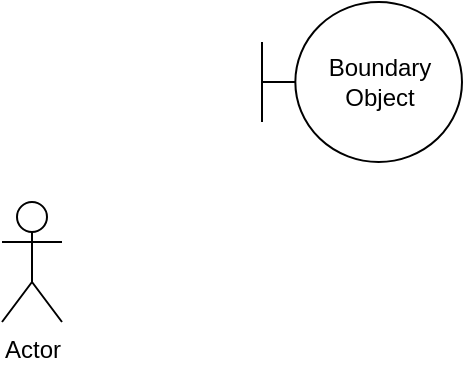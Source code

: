 <mxfile>
    <diagram id="0CxpFvobSs59LidHQnI1" name="ページ1">
        <mxGraphModel dx="477" dy="419" grid="1" gridSize="10" guides="1" tooltips="1" connect="1" arrows="1" fold="1" page="1" pageScale="1" pageWidth="827" pageHeight="1169" math="0" shadow="0">
            <root>
                <mxCell id="0"/>
                <mxCell id="1" parent="0"/>
                <mxCell id="2" value="Actor" style="shape=umlActor;verticalLabelPosition=bottom;verticalAlign=top;html=1;" vertex="1" parent="1">
                    <mxGeometry x="50" y="260" width="30" height="60" as="geometry"/>
                </mxCell>
                <mxCell id="3" value="Boundary Object" style="shape=umlBoundary;whiteSpace=wrap;html=1;" vertex="1" parent="1">
                    <mxGeometry x="180" y="160" width="100" height="80" as="geometry"/>
                </mxCell>
<<<<<<< HEAD
=======
                <mxCell id="10VEGs-uskNU2SIhcTbT-9" value="メニュー画面" style="shape=umlBoundary;whiteSpace=wrap;html=1;" parent="1" vertex="1">
                    <mxGeometry x="260" y="90" width="100" height="80" as="geometry"/>
                </mxCell>
                <mxCell id="10VEGs-uskNU2SIhcTbT-11" value="アカウント変更画面" style="shape=umlBoundary;whiteSpace=wrap;html=1;" parent="1" vertex="1">
                    <mxGeometry x="640" y="120" width="100" height="80" as="geometry"/>
=======
                    <mxGeometry x="110" y="150" width="30" height="60" as="geometry"/>
                </mxCell>
                <mxCell id="10VEGs-uskNU2SIhcTbT-9" value="メニュー画面" style="shape=umlBoundary;whiteSpace=wrap;html=1;" parent="1" vertex="1">
                    <mxGeometry x="290" y="120" width="100" height="80" as="geometry"/>
                </mxCell>
                <mxCell id="10VEGs-uskNU2SIhcTbT-11" value="アカウント変更画面" style="shape=umlBoundary;whiteSpace=wrap;html=1;" parent="1" vertex="1">
                    <mxGeometry x="540" y="120" width="100" height="80" as="geometry"/>
                </mxCell>
                <mxCell id="10VEGs-uskNU2SIhcTbT-12" style="edgeStyle=orthogonalEdgeStyle;rounded=0;orthogonalLoop=1;jettySize=auto;html=1;entryX=0;entryY=0.5;entryDx=0;entryDy=0;entryPerimeter=0;" parent="1" source="10VEGs-uskNU2SIhcTbT-9" target="10VEGs-uskNU2SIhcTbT-11" edge="1">
                    <mxGeometry relative="1" as="geometry"/>
>>>>>>> e41a35ae49646f9ebe7fd0bf3a3773564195d47b
                </mxCell>
                <mxCell id="10VEGs-uskNU2SIhcTbT-19" style="edgeStyle=orthogonalEdgeStyle;rounded=0;orthogonalLoop=1;jettySize=auto;html=1;" parent="1" source="10VEGs-uskNU2SIhcTbT-13" target="10VEGs-uskNU2SIhcTbT-18" edge="1">
                    <mxGeometry relative="1" as="geometry"/>
                </mxCell>
<<<<<<< HEAD
                <mxCell id="9" style="edgeStyle=none;html=1;entryX=0.5;entryY=0;entryDx=0;entryDy=0;exitX=0.476;exitY=0.992;exitDx=0;exitDy=0;exitPerimeter=0;" edge="1" parent="1" source="10VEGs-uskNU2SIhcTbT-13" target="8">
=======
<<<<<<< HEAD
                <mxCell id="10VEGs-uskNU2SIhcTbT-13" value="変更したい情報を入力" style="ellipse;shape=umlControl;whiteSpace=wrap;html=1;" parent="1" vertex="1">
                    <mxGeometry x="570" y="420" width="70" height="80" as="geometry"/>
=======
                <mxCell id="9" style="edgeStyle=none;html=1;" edge="1" parent="1" source="10VEGs-uskNU2SIhcTbT-13" target="8">
>>>>>>> bb158ea01abe504d403b00634758a2569f47b6b7
                    <mxGeometry relative="1" as="geometry"/>
                </mxCell>
                <mxCell id="10VEGs-uskNU2SIhcTbT-13" value="変更したい情報を入力" style="ellipse;shape=umlControl;whiteSpace=wrap;html=1;" parent="1" vertex="1">
                    <mxGeometry x="490" y="334" width="70" height="80" as="geometry"/>
>>>>>>> e41a35ae49646f9ebe7fd0bf3a3773564195d47b
                </mxCell>
                <mxCell id="10VEGs-uskNU2SIhcTbT-17" value="" style="endArrow=open;endFill=1;endSize=12;html=1;rounded=0;exitX=0.515;exitY=0.974;exitDx=0;exitDy=0;exitPerimeter=0;entryX=0.503;entryY=0.057;entryDx=0;entryDy=0;entryPerimeter=0;" parent="1" source="10VEGs-uskNU2SIhcTbT-11" target="10VEGs-uskNU2SIhcTbT-13" edge="1">
                    <mxGeometry width="160" relative="1" as="geometry">
                        <mxPoint x="430" y="320" as="sourcePoint"/>
                        <mxPoint x="590" y="320" as="targetPoint"/>
                    </mxGeometry>
                </mxCell>
<<<<<<< HEAD
                <mxCell id="10VEGs-uskNU2SIhcTbT-18" value="エラーメッセージの表示された画面" style="shape=umlBoundary;whiteSpace=wrap;html=1;" parent="1" vertex="1">
                    <mxGeometry x="260" y="420" width="100" height="80" as="geometry"/>
                </mxCell>
                <mxCell id="10VEGs-uskNU2SIhcTbT-21" value="" style="endArrow=open;endFill=1;endSize=12;html=1;rounded=0;exitX=1.016;exitY=0.539;exitDx=0;exitDy=0;exitPerimeter=0;entryX=0.017;entryY=0.483;entryDx=0;entryDy=0;entryPerimeter=0;" parent="1" source="10VEGs-uskNU2SIhcTbT-13" target="11" edge="1">
                    <mxGeometry width="160" relative="1" as="geometry">
                        <mxPoint x="390" y="270" as="sourcePoint"/>
                        <mxPoint x="770" y="470" as="targetPoint"/>
                    </mxGeometry>
                </mxCell>
                <mxCell id="10VEGs-uskNU2SIhcTbT-22" value="変更完了画面" style="shape=umlBoundary;whiteSpace=wrap;html=1;" parent="1" vertex="1">
                    <mxGeometry x="970" y="414" width="100" height="80" as="geometry"/>
                </mxCell>
                <mxCell id="10VEGs-uskNU2SIhcTbT-24" value="" style="endArrow=open;endFill=1;endSize=12;html=1;rounded=0;exitX=0.64;exitY=0.008;exitDx=0;exitDy=0;exitPerimeter=0;entryX=0.863;entryY=0.908;entryDx=0;entryDy=0;entryPerimeter=0;" parent="1" source="10VEGs-uskNU2SIhcTbT-22" target="5" edge="1">
                    <mxGeometry width="160" relative="1" as="geometry">
                        <mxPoint x="390" y="270" as="sourcePoint"/>
                        <mxPoint x="840" y="280" as="targetPoint"/>
                    </mxGeometry>
                </mxCell>
                <mxCell id="2" value="アカウント変更画面を選択" style="ellipse;shape=umlControl;whiteSpace=wrap;html=1;" vertex="1" parent="1">
                    <mxGeometry x="480" y="30" width="70" height="80" as="geometry"/>
                </mxCell>
                <mxCell id="3" value="" style="endArrow=classic;html=1;exitX=1.007;exitY=0.5;exitDx=0;exitDy=0;exitPerimeter=0;entryX=0;entryY=0.6;entryDx=0;entryDy=0;entryPerimeter=0;" edge="1" parent="1" source="10VEGs-uskNU2SIhcTbT-9" target="2">
                    <mxGeometry width="50" height="50" relative="1" as="geometry">
                        <mxPoint x="480" y="260" as="sourcePoint"/>
                        <mxPoint x="460" y="90" as="targetPoint"/>
                    </mxGeometry>
                </mxCell>
                <mxCell id="4" value="" style="endArrow=classic;html=1;exitX=0.981;exitY=0.667;exitDx=0;exitDy=0;exitPerimeter=0;entryX=-0.033;entryY=0.5;entryDx=0;entryDy=0;entryPerimeter=0;" edge="1" parent="1" source="2" target="10VEGs-uskNU2SIhcTbT-11">
                    <mxGeometry width="50" height="50" relative="1" as="geometry">
                        <mxPoint x="401" y="170" as="sourcePoint"/>
                        <mxPoint x="640" y="70" as="targetPoint"/>
                    </mxGeometry>
                </mxCell>
                <mxCell id="5" value="「戻るボタン」を押す" style="ellipse;shape=umlControl;whiteSpace=wrap;html=1;" vertex="1" parent="1">
                    <mxGeometry x="820" y="190" width="95" height="80" as="geometry"/>
                </mxCell>
                <mxCell id="6" value="" style="endArrow=open;endFill=1;endSize=12;html=1;rounded=0;exitX=-0.014;exitY=0.533;exitDx=0;exitDy=0;exitPerimeter=0;entryX=0.92;entryY=0.75;entryDx=0;entryDy=0;entryPerimeter=0;" edge="1" parent="1" source="5" target="10VEGs-uskNU2SIhcTbT-11">
                    <mxGeometry width="160" relative="1" as="geometry">
                        <mxPoint x="864" y="391" as="sourcePoint"/>
                        <mxPoint x="871" y="283" as="targetPoint"/>
                    </mxGeometry>
                </mxCell>
                <mxCell id="7" value="不備があった場合" style="text;html=1;align=center;verticalAlign=middle;resizable=0;points=[];autosize=1;strokeColor=none;fillColor=none;" vertex="1" parent="1">
                    <mxGeometry x="420" y="420" width="120" height="30" as="geometry"/>
                </mxCell>
                <mxCell id="8" value="エラー" style="ellipse;shape=umlControl;whiteSpace=wrap;html=1;" vertex="1" parent="1">
                    <mxGeometry x="290" y="250" width="70" height="80" as="geometry"/>
                </mxCell>
                <mxCell id="9" style="edgeStyle=none;html=1;entryX=0.448;entryY=1.008;entryDx=0;entryDy=0;entryPerimeter=0;exitX=0.6;exitY=0;exitDx=0;exitDy=0;exitPerimeter=0;" edge="1" parent="1" source="10VEGs-uskNU2SIhcTbT-18" target="8">
                    <mxGeometry relative="1" as="geometry"/>
                </mxCell>
                <mxCell id="10" style="edgeStyle=none;html=1;entryX=0.6;entryY=1.017;entryDx=0;entryDy=0;entryPerimeter=0;exitX=0.429;exitY=0.15;exitDx=0;exitDy=0;exitPerimeter=0;" edge="1" parent="1" source="8" target="10VEGs-uskNU2SIhcTbT-9">
                    <mxGeometry relative="1" as="geometry"/>
                </mxCell>
                <mxCell id="11" value="「変更ボタン」を押す" style="ellipse;shape=umlControl;whiteSpace=wrap;html=1;" vertex="1" parent="1">
                    <mxGeometry x="770" y="430" width="80" height="80" as="geometry"/>
                </mxCell>
                <mxCell id="12" style="edgeStyle=none;html=1;entryX=0.027;entryY=0.483;entryDx=0;entryDy=0;entryPerimeter=0;exitX=1.008;exitY=0.575;exitDx=0;exitDy=0;exitPerimeter=0;" edge="1" parent="1" source="11" target="10VEGs-uskNU2SIhcTbT-22">
                    <mxGeometry relative="1" as="geometry"/>
                </mxCell>
=======
                <mxCell id="4" style="edgeStyle=none;html=1;" edge="1" parent="1" source="10VEGs-uskNU2SIhcTbT-18" target="2">
                    <mxGeometry relative="1" as="geometry"/>
                </mxCell>
                <mxCell id="10VEGs-uskNU2SIhcTbT-18" value="エラーメッセージの表示された画面" style="shape=umlBoundary;whiteSpace=wrap;html=1;" parent="1" vertex="1">
                    <mxGeometry x="300" y="334" width="100" height="80" as="geometry"/>
                </mxCell>
                <mxCell id="10VEGs-uskNU2SIhcTbT-21" value="" style="endArrow=open;endFill=1;endSize=12;html=1;rounded=0;exitX=1.016;exitY=0.539;exitDx=0;exitDy=0;exitPerimeter=0;" parent="1" source="10VEGs-uskNU2SIhcTbT-13" target="10VEGs-uskNU2SIhcTbT-22" edge="1">
                    <mxGeometry width="160" relative="1" as="geometry">
                        <mxPoint x="390" y="270" as="sourcePoint"/>
                        <mxPoint x="650" y="374" as="targetPoint"/>
                    </mxGeometry>
                </mxCell>
                <mxCell id="10VEGs-uskNU2SIhcTbT-22" value="変更完了画面" style="shape=umlBoundary;whiteSpace=wrap;html=1;" parent="1" vertex="1">
                    <mxGeometry x="600" y="334" width="100" height="80" as="geometry"/>
                </mxCell>
                <mxCell id="2" value="メニュー画面に戻るを選択" style="ellipse;shape=umlControl;whiteSpace=wrap;html=1;" vertex="1" parent="1">
                    <mxGeometry x="315" y="230" width="70" height="80" as="geometry"/>
                </mxCell>
                <mxCell id="3" style="edgeStyle=none;html=1;entryX=0.587;entryY=1;entryDx=0;entryDy=0;entryPerimeter=0;" edge="1" parent="1" source="2" target="10VEGs-uskNU2SIhcTbT-9">
                    <mxGeometry relative="1" as="geometry"/>
                </mxCell>
                <mxCell id="5" value="アカウント変更画面に戻るを選択" style="ellipse;shape=umlControl;whiteSpace=wrap;html=1;" vertex="1" parent="1">
                    <mxGeometry x="610" y="220" width="70" height="80" as="geometry"/>
                </mxCell>
                <mxCell id="6" style="edgeStyle=none;html=1;entryX=0.873;entryY=0.892;entryDx=0;entryDy=0;entryPerimeter=0;" edge="1" parent="1" source="5" target="10VEGs-uskNU2SIhcTbT-11">
                    <mxGeometry relative="1" as="geometry"/>
                </mxCell>
                <mxCell id="7" style="edgeStyle=none;html=1;entryX=0.495;entryY=0.95;entryDx=0;entryDy=0;entryPerimeter=0;" edge="1" parent="1" source="10VEGs-uskNU2SIhcTbT-22" target="5">
                    <mxGeometry relative="1" as="geometry"/>
                </mxCell>
                <mxCell id="8" value="アカウントの変更を保存" style="ellipse;shape=umlEntity;whiteSpace=wrap;html=1;" vertex="1" parent="1">
                    <mxGeometry x="485" y="470" width="80" height="80" as="geometry"/>
                </mxCell>
>>>>>>> e41a35ae49646f9ebe7fd0bf3a3773564195d47b
>>>>>>> 0da7d58ab30a79da9e5214a5e66ec615ef43d6f2
            </root>
        </mxGraphModel>
    </diagram>
</mxfile>